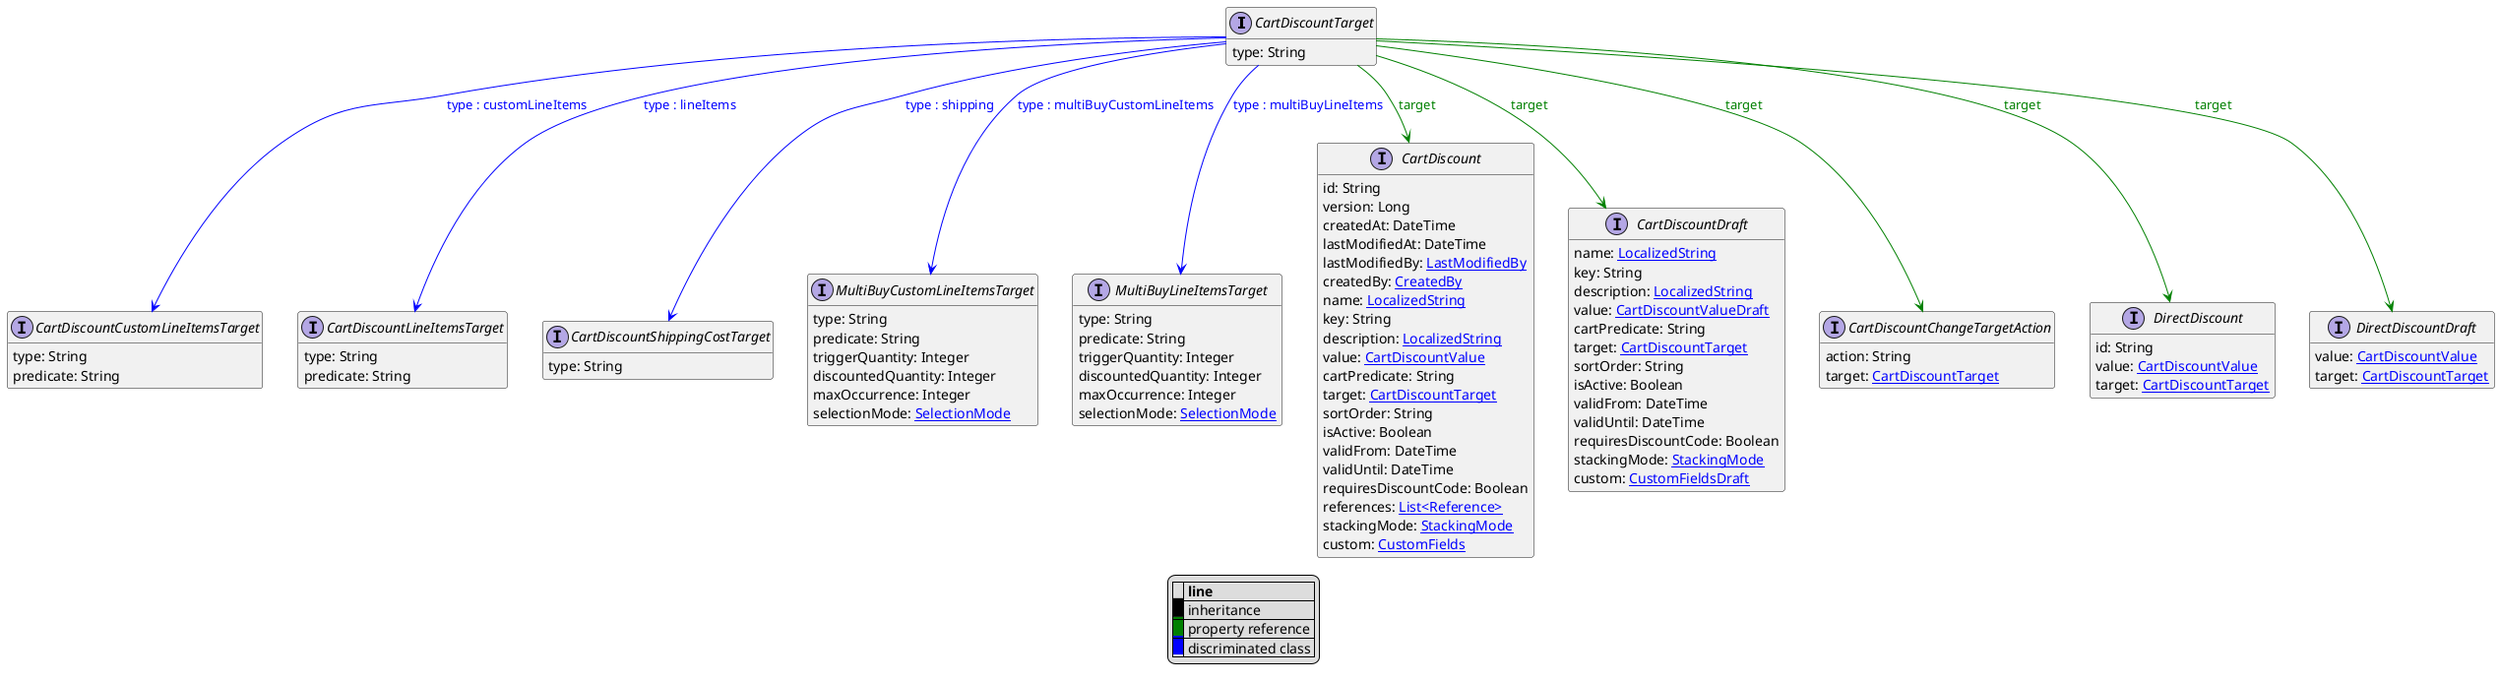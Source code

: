 @startuml

hide empty fields
hide empty methods
legend
|= |= line |
|<back:black>   </back>| inheritance |
|<back:green>   </back>| property reference |
|<back:blue>   </back>| discriminated class |
endlegend
interface CartDiscountTarget [[CartDiscountTarget.svg]]  {
    type: String
}


interface CartDiscountCustomLineItemsTarget [[CartDiscountCustomLineItemsTarget.svg]]  {
    type: String
    predicate: String
}
interface CartDiscountLineItemsTarget [[CartDiscountLineItemsTarget.svg]]  {
    type: String
    predicate: String
}
interface CartDiscountShippingCostTarget [[CartDiscountShippingCostTarget.svg]]  {
    type: String
}
interface MultiBuyCustomLineItemsTarget [[MultiBuyCustomLineItemsTarget.svg]]  {
    type: String
    predicate: String
    triggerQuantity: Integer
    discountedQuantity: Integer
    maxOccurrence: Integer
    selectionMode: [[SelectionMode.svg SelectionMode]]
}
interface MultiBuyLineItemsTarget [[MultiBuyLineItemsTarget.svg]]  {
    type: String
    predicate: String
    triggerQuantity: Integer
    discountedQuantity: Integer
    maxOccurrence: Integer
    selectionMode: [[SelectionMode.svg SelectionMode]]
}
interface CartDiscount [[CartDiscount.svg]]  {
    id: String
    version: Long
    createdAt: DateTime
    lastModifiedAt: DateTime
    lastModifiedBy: [[LastModifiedBy.svg LastModifiedBy]]
    createdBy: [[CreatedBy.svg CreatedBy]]
    name: [[LocalizedString.svg LocalizedString]]
    key: String
    description: [[LocalizedString.svg LocalizedString]]
    value: [[CartDiscountValue.svg CartDiscountValue]]
    cartPredicate: String
    target: [[CartDiscountTarget.svg CartDiscountTarget]]
    sortOrder: String
    isActive: Boolean
    validFrom: DateTime
    validUntil: DateTime
    requiresDiscountCode: Boolean
    references: [[Reference.svg List<Reference>]]
    stackingMode: [[StackingMode.svg StackingMode]]
    custom: [[CustomFields.svg CustomFields]]
}
interface CartDiscountDraft [[CartDiscountDraft.svg]]  {
    name: [[LocalizedString.svg LocalizedString]]
    key: String
    description: [[LocalizedString.svg LocalizedString]]
    value: [[CartDiscountValueDraft.svg CartDiscountValueDraft]]
    cartPredicate: String
    target: [[CartDiscountTarget.svg CartDiscountTarget]]
    sortOrder: String
    isActive: Boolean
    validFrom: DateTime
    validUntil: DateTime
    requiresDiscountCode: Boolean
    stackingMode: [[StackingMode.svg StackingMode]]
    custom: [[CustomFieldsDraft.svg CustomFieldsDraft]]
}
interface CartDiscountChangeTargetAction [[CartDiscountChangeTargetAction.svg]]  {
    action: String
    target: [[CartDiscountTarget.svg CartDiscountTarget]]
}
interface DirectDiscount [[DirectDiscount.svg]]  {
    id: String
    value: [[CartDiscountValue.svg CartDiscountValue]]
    target: [[CartDiscountTarget.svg CartDiscountTarget]]
}
interface DirectDiscountDraft [[DirectDiscountDraft.svg]]  {
    value: [[CartDiscountValue.svg CartDiscountValue]]
    target: [[CartDiscountTarget.svg CartDiscountTarget]]
}
CartDiscountTarget --> CartDiscountCustomLineItemsTarget #blue;text:blue : "type : customLineItems"
CartDiscountTarget --> CartDiscountLineItemsTarget #blue;text:blue : "type : lineItems"
CartDiscountTarget --> CartDiscountShippingCostTarget #blue;text:blue : "type : shipping"
CartDiscountTarget --> MultiBuyCustomLineItemsTarget #blue;text:blue : "type : multiBuyCustomLineItems"
CartDiscountTarget --> MultiBuyLineItemsTarget #blue;text:blue : "type : multiBuyLineItems"
CartDiscountTarget --> CartDiscount #green;text:green : "target"
CartDiscountTarget --> CartDiscountDraft #green;text:green : "target"
CartDiscountTarget --> CartDiscountChangeTargetAction #green;text:green : "target"
CartDiscountTarget --> DirectDiscount #green;text:green : "target"
CartDiscountTarget --> DirectDiscountDraft #green;text:green : "target"
@enduml
